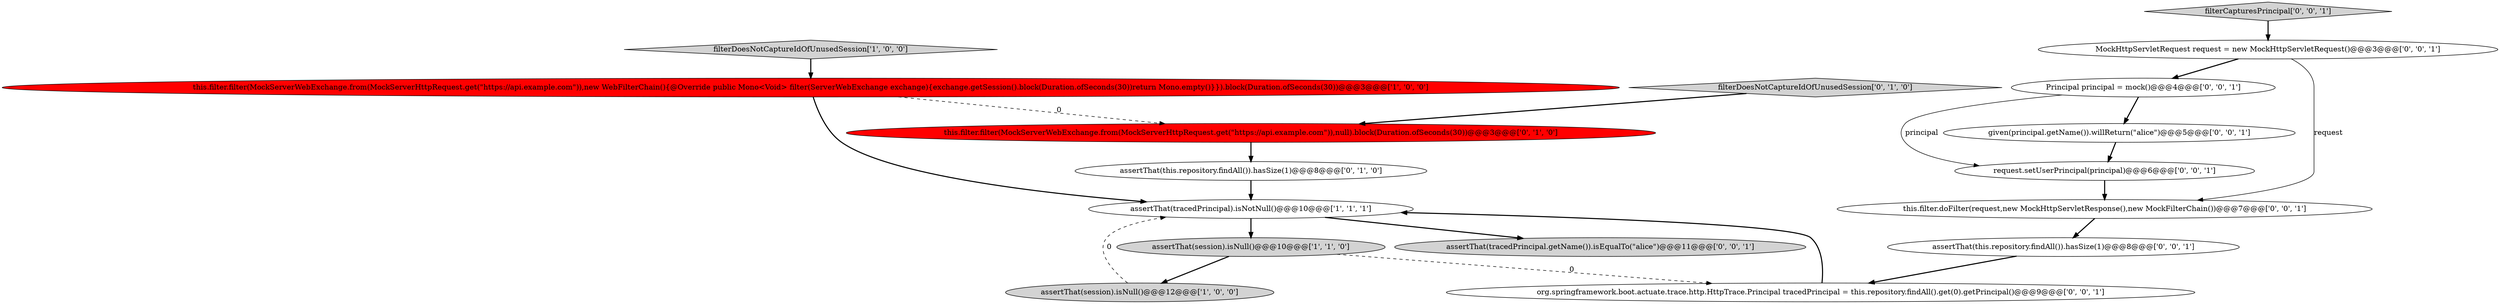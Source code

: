 digraph {
1 [style = filled, label = "this.filter.filter(MockServerWebExchange.from(MockServerHttpRequest.get(\"https://api.example.com\")),new WebFilterChain(){@Override public Mono<Void> filter(ServerWebExchange exchange){exchange.getSession().block(Duration.ofSeconds(30))return Mono.empty()}}).block(Duration.ofSeconds(30))@@@3@@@['1', '0', '0']", fillcolor = red, shape = ellipse image = "AAA1AAABBB1BBB"];
12 [style = filled, label = "Principal principal = mock()@@@4@@@['0', '0', '1']", fillcolor = white, shape = ellipse image = "AAA0AAABBB3BBB"];
7 [style = filled, label = "assertThat(this.repository.findAll()).hasSize(1)@@@8@@@['0', '1', '0']", fillcolor = white, shape = ellipse image = "AAA0AAABBB2BBB"];
10 [style = filled, label = "this.filter.doFilter(request,new MockHttpServletResponse(),new MockFilterChain())@@@7@@@['0', '0', '1']", fillcolor = white, shape = ellipse image = "AAA0AAABBB3BBB"];
14 [style = filled, label = "org.springframework.boot.actuate.trace.http.HttpTrace.Principal tracedPrincipal = this.repository.findAll().get(0).getPrincipal()@@@9@@@['0', '0', '1']", fillcolor = white, shape = ellipse image = "AAA0AAABBB3BBB"];
16 [style = filled, label = "given(principal.getName()).willReturn(\"alice\")@@@5@@@['0', '0', '1']", fillcolor = white, shape = ellipse image = "AAA0AAABBB3BBB"];
2 [style = filled, label = "assertThat(session).isNull()@@@10@@@['1', '1', '0']", fillcolor = lightgray, shape = ellipse image = "AAA0AAABBB1BBB"];
15 [style = filled, label = "MockHttpServletRequest request = new MockHttpServletRequest()@@@3@@@['0', '0', '1']", fillcolor = white, shape = ellipse image = "AAA0AAABBB3BBB"];
5 [style = filled, label = "filterDoesNotCaptureIdOfUnusedSession['0', '1', '0']", fillcolor = lightgray, shape = diamond image = "AAA0AAABBB2BBB"];
6 [style = filled, label = "this.filter.filter(MockServerWebExchange.from(MockServerHttpRequest.get(\"https://api.example.com\")),null).block(Duration.ofSeconds(30))@@@3@@@['0', '1', '0']", fillcolor = red, shape = ellipse image = "AAA1AAABBB2BBB"];
4 [style = filled, label = "filterDoesNotCaptureIdOfUnusedSession['1', '0', '0']", fillcolor = lightgray, shape = diamond image = "AAA0AAABBB1BBB"];
11 [style = filled, label = "assertThat(this.repository.findAll()).hasSize(1)@@@8@@@['0', '0', '1']", fillcolor = white, shape = ellipse image = "AAA0AAABBB3BBB"];
0 [style = filled, label = "assertThat(session).isNull()@@@12@@@['1', '0', '0']", fillcolor = lightgray, shape = ellipse image = "AAA0AAABBB1BBB"];
13 [style = filled, label = "assertThat(tracedPrincipal.getName()).isEqualTo(\"alice\")@@@11@@@['0', '0', '1']", fillcolor = lightgray, shape = ellipse image = "AAA0AAABBB3BBB"];
8 [style = filled, label = "request.setUserPrincipal(principal)@@@6@@@['0', '0', '1']", fillcolor = white, shape = ellipse image = "AAA0AAABBB3BBB"];
3 [style = filled, label = "assertThat(tracedPrincipal).isNotNull()@@@10@@@['1', '1', '1']", fillcolor = white, shape = ellipse image = "AAA0AAABBB1BBB"];
9 [style = filled, label = "filterCapturesPrincipal['0', '0', '1']", fillcolor = lightgray, shape = diamond image = "AAA0AAABBB3BBB"];
14->3 [style = bold, label=""];
8->10 [style = bold, label=""];
0->3 [style = dashed, label="0"];
16->8 [style = bold, label=""];
11->14 [style = bold, label=""];
1->3 [style = bold, label=""];
12->16 [style = bold, label=""];
12->8 [style = solid, label="principal"];
7->3 [style = bold, label=""];
2->0 [style = bold, label=""];
5->6 [style = bold, label=""];
3->2 [style = bold, label=""];
2->14 [style = dashed, label="0"];
9->15 [style = bold, label=""];
1->6 [style = dashed, label="0"];
3->13 [style = bold, label=""];
4->1 [style = bold, label=""];
15->12 [style = bold, label=""];
15->10 [style = solid, label="request"];
6->7 [style = bold, label=""];
10->11 [style = bold, label=""];
}
